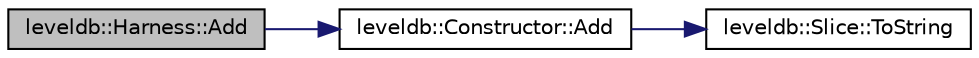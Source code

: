 digraph "leveldb::Harness::Add"
{
  edge [fontname="Helvetica",fontsize="10",labelfontname="Helvetica",labelfontsize="10"];
  node [fontname="Helvetica",fontsize="10",shape=record];
  rankdir="LR";
  Node1 [label="leveldb::Harness::Add",height=0.2,width=0.4,color="black", fillcolor="grey75", style="filled" fontcolor="black"];
  Node1 -> Node2 [color="midnightblue",fontsize="10",style="solid",fontname="Helvetica"];
  Node2 [label="leveldb::Constructor::Add",height=0.2,width=0.4,color="black", fillcolor="white", style="filled",URL="$classleveldb_1_1_constructor.html#a5bb35f87d196065b8357200922aae69f"];
  Node2 -> Node3 [color="midnightblue",fontsize="10",style="solid",fontname="Helvetica"];
  Node3 [label="leveldb::Slice::ToString",height=0.2,width=0.4,color="black", fillcolor="white", style="filled",URL="$classleveldb_1_1_slice.html#a2cdd9fb649105033fde510afc9416732"];
}
